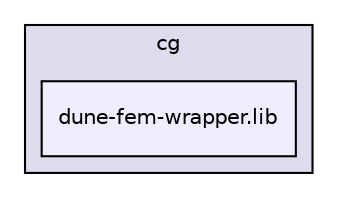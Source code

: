 digraph "dune-fem-wrapper.lib" {
  compound=true
  node [ fontsize="10", fontname="Helvetica"];
  edge [ labelfontsize="10", labelfontname="Helvetica"];
  subgraph clusterdir_74593955b6c8233cbf9c2d7349ed4c8a {
    graph [ bgcolor="#ddddee", pencolor="black", label="cg" fontname="Helvetica", fontsize="10", URL="dir_74593955b6c8233cbf9c2d7349ed4c8a.html"]
  dir_1df761907f431ae403b00ea0290ffd16 [shape=box, label="dune-fem-wrapper.lib", style="filled", fillcolor="#eeeeff", pencolor="black", URL="dir_1df761907f431ae403b00ea0290ffd16.html"];
  }
}
